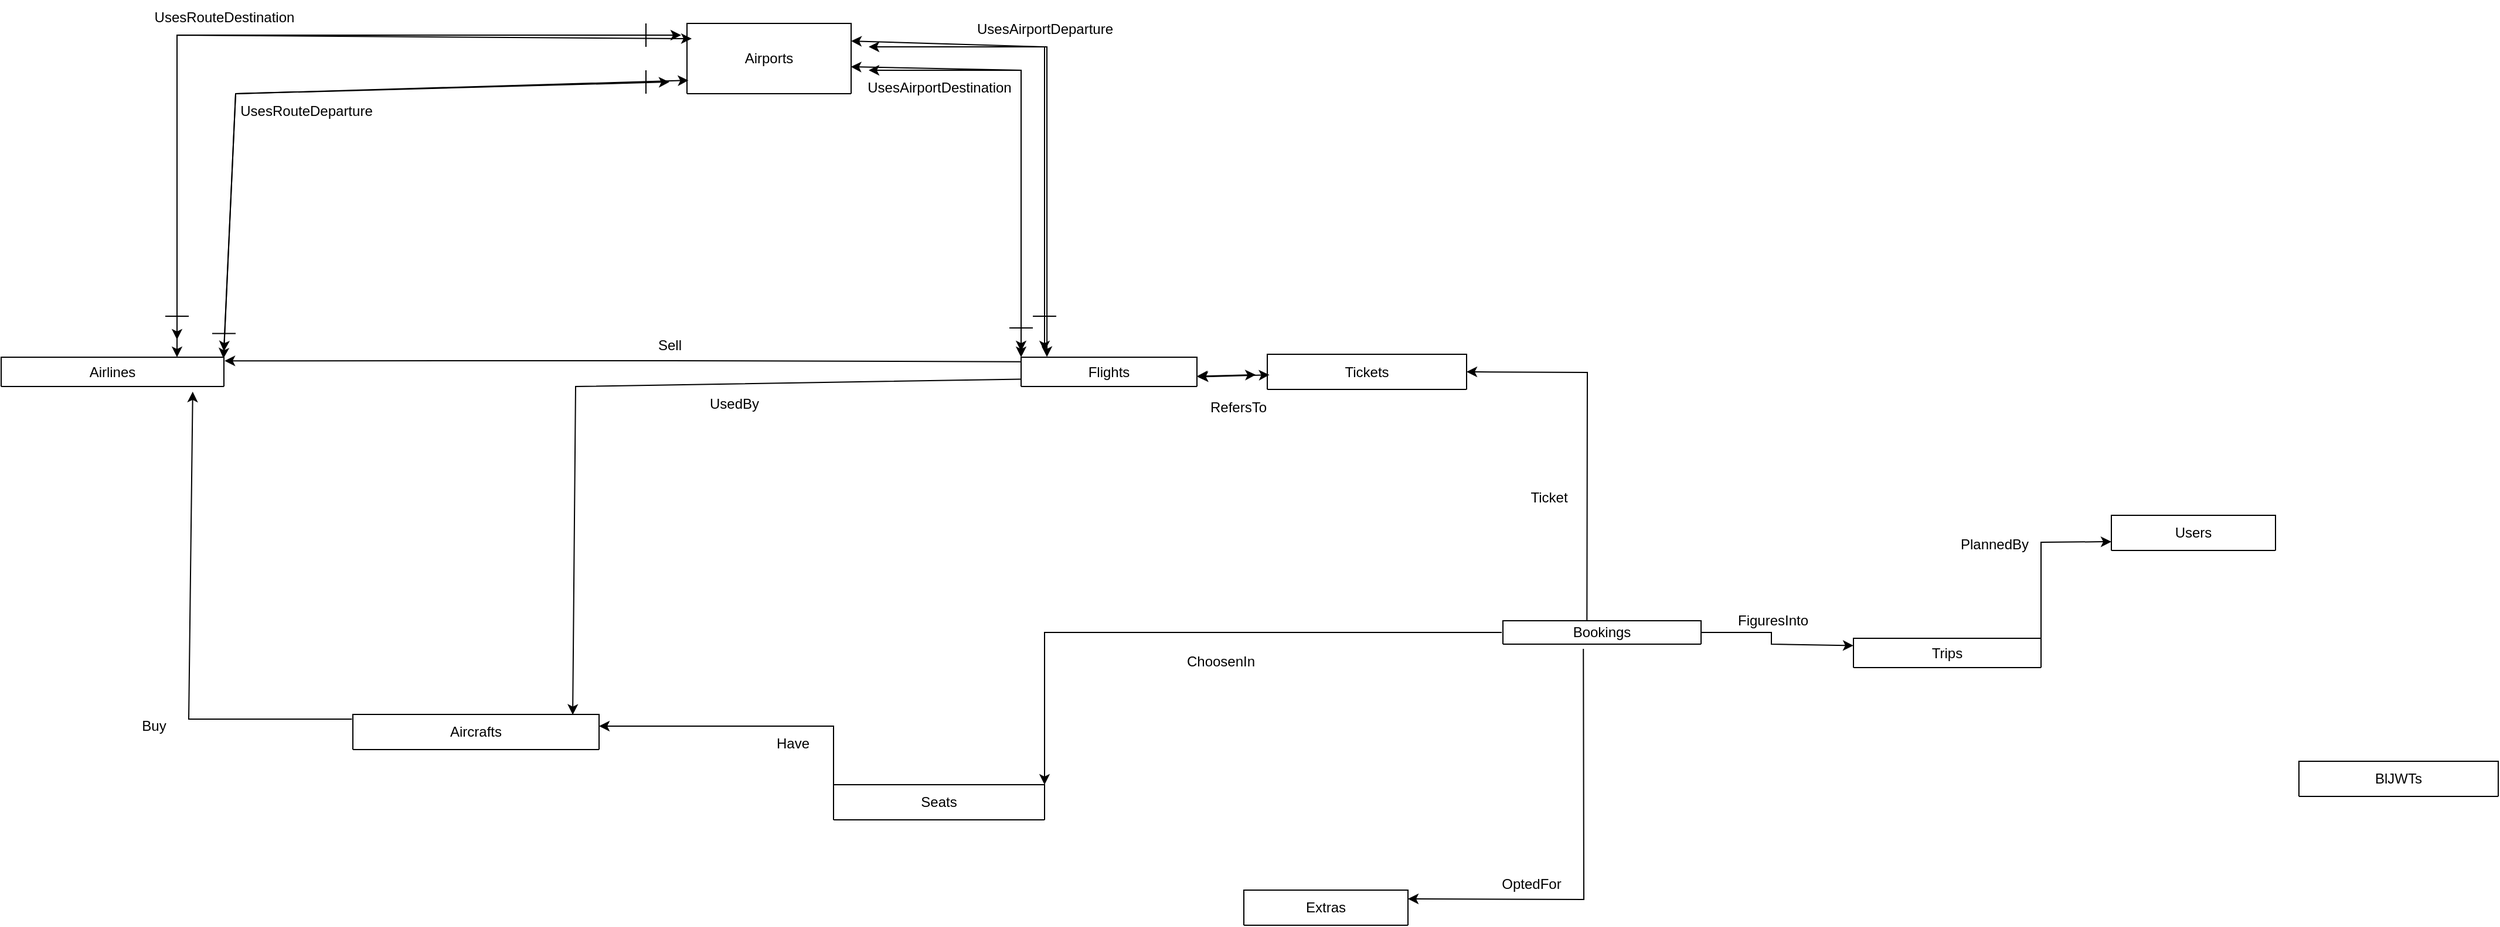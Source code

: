 <mxfile version="28.0.7">
  <diagram name="Pagina-1" id="pX6mvPdmHWL1DqITEzlt">
    <mxGraphModel dx="2047" dy="681" grid="1" gridSize="10" guides="1" tooltips="1" connect="1" arrows="1" fold="1" page="1" pageScale="1" pageWidth="827" pageHeight="1169" math="0" shadow="0">
      <root>
        <mxCell id="0" />
        <mxCell id="1" parent="0" />
        <mxCell id="3aQUeb-euFE-y9l26gwd-1" value="Airlines" style="swimlane;fontStyle=0;childLayout=stackLayout;horizontal=1;startSize=30;horizontalStack=0;resizeParent=1;resizeParentMax=0;resizeLast=0;collapsible=1;marginBottom=0;whiteSpace=wrap;html=1;" parent="1" vertex="1">
          <mxGeometry x="-270" y="315" width="190" height="25" as="geometry" />
        </mxCell>
        <mxCell id="3aQUeb-euFE-y9l26gwd-9" value="Users" style="swimlane;fontStyle=0;childLayout=stackLayout;horizontal=1;startSize=30;horizontalStack=0;resizeParent=1;resizeParentMax=0;resizeLast=0;collapsible=1;marginBottom=0;whiteSpace=wrap;html=1;" parent="1" vertex="1">
          <mxGeometry x="1530" y="450" width="140" height="30" as="geometry" />
        </mxCell>
        <mxCell id="3aQUeb-euFE-y9l26gwd-15" value="Tickets" style="swimlane;fontStyle=0;childLayout=stackLayout;horizontal=1;startSize=30;horizontalStack=0;resizeParent=1;resizeParentMax=0;resizeLast=0;collapsible=1;marginBottom=0;whiteSpace=wrap;html=1;" parent="1" vertex="1">
          <mxGeometry x="810" y="312.5" width="170" height="30" as="geometry" />
        </mxCell>
        <mxCell id="3aQUeb-euFE-y9l26gwd-26" value="Flights" style="swimlane;fontStyle=0;childLayout=stackLayout;horizontal=1;startSize=30;horizontalStack=0;resizeParent=1;resizeParentMax=0;resizeLast=0;collapsible=1;marginBottom=0;whiteSpace=wrap;html=1;" parent="1" vertex="1">
          <mxGeometry x="600" y="315" width="150" height="25" as="geometry" />
        </mxCell>
        <mxCell id="3aQUeb-euFE-y9l26gwd-33" value="Trips" style="swimlane;fontStyle=0;childLayout=stackLayout;horizontal=1;startSize=30;horizontalStack=0;resizeParent=1;resizeParentMax=0;resizeLast=0;collapsible=1;marginBottom=0;whiteSpace=wrap;html=1;" parent="1" vertex="1">
          <mxGeometry x="1310" y="555" width="160" height="25" as="geometry" />
        </mxCell>
        <mxCell id="3aQUeb-euFE-y9l26gwd-37" value="Seats" style="swimlane;fontStyle=0;childLayout=stackLayout;horizontal=1;startSize=30;horizontalStack=0;resizeParent=1;resizeParentMax=0;resizeLast=0;collapsible=1;marginBottom=0;whiteSpace=wrap;html=1;" parent="1" vertex="1">
          <mxGeometry x="440" y="680" width="180" height="30" as="geometry" />
        </mxCell>
        <mxCell id="3aQUeb-euFE-y9l26gwd-41" value="Extras" style="swimlane;fontStyle=0;childLayout=stackLayout;horizontal=1;startSize=30;horizontalStack=0;resizeParent=1;resizeParentMax=0;resizeLast=0;collapsible=1;marginBottom=0;whiteSpace=wrap;html=1;" parent="1" vertex="1">
          <mxGeometry x="790" y="770" width="140" height="30" as="geometry" />
        </mxCell>
        <mxCell id="3aQUeb-euFE-y9l26gwd-45" value="Aircrafts" style="swimlane;fontStyle=0;childLayout=stackLayout;horizontal=1;startSize=30;horizontalStack=0;resizeParent=1;resizeParentMax=0;resizeLast=0;collapsible=1;marginBottom=0;whiteSpace=wrap;html=1;" parent="1" vertex="1">
          <mxGeometry x="30" y="620" width="210" height="30" as="geometry" />
        </mxCell>
        <mxCell id="3aQUeb-euFE-y9l26gwd-64" value="Bookings" style="swimlane;fontStyle=0;childLayout=stackLayout;horizontal=1;startSize=20;horizontalStack=0;resizeParent=1;resizeParentMax=0;resizeLast=0;collapsible=1;marginBottom=0;whiteSpace=wrap;html=1;" parent="1" vertex="1">
          <mxGeometry x="1011" y="540" width="169" height="20" as="geometry" />
        </mxCell>
        <mxCell id="3aQUeb-euFE-y9l26gwd-77" value="BlJWTs" style="swimlane;fontStyle=0;childLayout=stackLayout;horizontal=1;startSize=30;horizontalStack=0;resizeParent=1;resizeParentMax=0;resizeLast=0;collapsible=1;marginBottom=0;whiteSpace=wrap;html=1;" parent="1" vertex="1">
          <mxGeometry x="1690" y="660" width="170" height="30" as="geometry" />
        </mxCell>
        <mxCell id="Vh7ybCmycij3RCht1qAK-20" value="Airports" style="swimlane;fontStyle=0;childLayout=stackLayout;horizontal=1;startSize=80;horizontalStack=0;resizeParent=1;resizeParentMax=0;resizeLast=0;collapsible=1;marginBottom=0;whiteSpace=wrap;html=1;" parent="1" vertex="1">
          <mxGeometry x="315" y="30" width="140" height="60" as="geometry" />
        </mxCell>
        <mxCell id="kgwtjrE0FstHuXd1rFe7-4" value="Buy" style="text;html=1;align=center;verticalAlign=middle;resizable=0;points=[];autosize=1;strokeColor=none;fillColor=none;" parent="1" vertex="1">
          <mxGeometry x="-160" y="615" width="40" height="30" as="geometry" />
        </mxCell>
        <mxCell id="kgwtjrE0FstHuXd1rFe7-5" value="Have" style="text;html=1;align=center;verticalAlign=middle;resizable=0;points=[];autosize=1;strokeColor=none;fillColor=none;" parent="1" vertex="1">
          <mxGeometry x="380" y="630" width="50" height="30" as="geometry" />
        </mxCell>
        <mxCell id="kgwtjrE0FstHuXd1rFe7-6" value="UsedBy" style="text;html=1;align=center;verticalAlign=middle;resizable=0;points=[];autosize=1;strokeColor=none;fillColor=none;" parent="1" vertex="1">
          <mxGeometry x="320" y="340" width="70" height="30" as="geometry" />
        </mxCell>
        <mxCell id="kgwtjrE0FstHuXd1rFe7-11" value="Sell" style="text;html=1;align=center;verticalAlign=middle;resizable=0;points=[];autosize=1;strokeColor=none;fillColor=none;" parent="1" vertex="1">
          <mxGeometry x="280" y="290" width="40" height="30" as="geometry" />
        </mxCell>
        <mxCell id="kgwtjrE0FstHuXd1rFe7-14" value="RefersTo" style="text;html=1;align=center;verticalAlign=middle;resizable=0;points=[];autosize=1;strokeColor=none;fillColor=none;" parent="1" vertex="1">
          <mxGeometry x="750.15" y="343" width="70" height="30" as="geometry" />
        </mxCell>
        <mxCell id="kgwtjrE0FstHuXd1rFe7-17" value="Ticket" style="text;html=1;align=center;verticalAlign=middle;resizable=0;points=[];autosize=1;strokeColor=none;fillColor=none;" parent="1" vertex="1">
          <mxGeometry x="1020" y="420" width="60" height="30" as="geometry" />
        </mxCell>
        <mxCell id="kgwtjrE0FstHuXd1rFe7-18" value="FiguresInto" style="text;html=1;align=center;verticalAlign=middle;resizable=0;points=[];autosize=1;strokeColor=none;fillColor=none;" parent="1" vertex="1">
          <mxGeometry x="1201" y="525" width="80" height="30" as="geometry" />
        </mxCell>
        <mxCell id="kgwtjrE0FstHuXd1rFe7-19" value="PlannedBy" style="text;html=1;align=center;verticalAlign=middle;resizable=0;points=[];autosize=1;strokeColor=none;fillColor=none;" parent="1" vertex="1">
          <mxGeometry x="1390" y="460" width="80" height="30" as="geometry" />
        </mxCell>
        <mxCell id="MIx22FfydVjEeft8OLp_-5" value="" style="endArrow=classic;startArrow=classic;html=1;rounded=0;exitX=0.998;exitY=0.041;exitDx=0;exitDy=0;exitPerimeter=0;entryX=-0.027;entryY=-0.046;entryDx=0;entryDy=0;entryPerimeter=0;" parent="1" source="3aQUeb-euFE-y9l26gwd-1" edge="1">
          <mxGeometry width="50" height="50" relative="1" as="geometry">
            <mxPoint x="160" y="280" as="sourcePoint" />
            <mxPoint x="316.22" y="78.62" as="targetPoint" />
            <Array as="points">
              <mxPoint x="-70" y="90" />
            </Array>
          </mxGeometry>
        </mxCell>
        <mxCell id="MIx22FfydVjEeft8OLp_-6" value="" style="endArrow=classic;startArrow=classic;html=1;rounded=0;" parent="1" edge="1">
          <mxGeometry width="50" height="50" relative="1" as="geometry">
            <mxPoint x="-80" y="310" as="sourcePoint" />
            <mxPoint x="300" y="80" as="targetPoint" />
            <Array as="points">
              <mxPoint x="-70" y="90" />
            </Array>
          </mxGeometry>
        </mxCell>
        <mxCell id="MIx22FfydVjEeft8OLp_-7" value="" style="endArrow=classic;startArrow=classic;html=1;rounded=0;exitX=0.998;exitY=0.041;exitDx=0;exitDy=0;exitPerimeter=0;entryX=-0.007;entryY=0.075;entryDx=0;entryDy=0;entryPerimeter=0;" parent="1" edge="1">
          <mxGeometry width="50" height="50" relative="1" as="geometry">
            <mxPoint x="-120" y="315" as="sourcePoint" />
            <mxPoint x="319.02" y="43" as="targetPoint" />
            <Array as="points">
              <mxPoint x="-120" y="40" />
            </Array>
          </mxGeometry>
        </mxCell>
        <mxCell id="MIx22FfydVjEeft8OLp_-8" value="" style="endArrow=classic;startArrow=classic;html=1;rounded=0;" parent="1" edge="1">
          <mxGeometry width="50" height="50" relative="1" as="geometry">
            <mxPoint x="-120" y="300" as="sourcePoint" />
            <mxPoint x="310" y="40" as="targetPoint" />
            <Array as="points">
              <mxPoint x="-120" y="40" />
            </Array>
          </mxGeometry>
        </mxCell>
        <mxCell id="MIx22FfydVjEeft8OLp_-9" value="UsesRouteDestination" style="text;html=1;align=center;verticalAlign=middle;resizable=0;points=[];autosize=1;strokeColor=none;fillColor=none;" parent="1" vertex="1">
          <mxGeometry x="-150" y="10" width="140" height="30" as="geometry" />
        </mxCell>
        <mxCell id="MIx22FfydVjEeft8OLp_-10" value="" style="endArrow=classic;startArrow=classic;html=1;rounded=0;exitX=1;exitY=0.25;exitDx=0;exitDy=0;" parent="1" source="Vh7ybCmycij3RCht1qAK-20" edge="1">
          <mxGeometry width="50" height="50" relative="1" as="geometry">
            <mxPoint x="460.42" y="207.44" as="sourcePoint" />
            <mxPoint x="620" y="310" as="targetPoint" />
            <Array as="points">
              <mxPoint x="620" y="50" />
            </Array>
          </mxGeometry>
        </mxCell>
        <mxCell id="MIx22FfydVjEeft8OLp_-11" value="" style="endArrow=classic;startArrow=classic;html=1;rounded=0;entryX=0.147;entryY=-0.008;entryDx=0;entryDy=0;entryPerimeter=0;" parent="1" target="3aQUeb-euFE-y9l26gwd-26" edge="1">
          <mxGeometry width="50" height="50" relative="1" as="geometry">
            <mxPoint x="470" y="50" as="sourcePoint" />
            <mxPoint x="846" y="-34" as="targetPoint" />
            <Array as="points">
              <mxPoint x="622" y="50" />
            </Array>
          </mxGeometry>
        </mxCell>
        <mxCell id="MIx22FfydVjEeft8OLp_-12" value="" style="endArrow=classic;startArrow=classic;html=1;rounded=0;entryX=0;entryY=0;entryDx=0;entryDy=0;" parent="1" target="3aQUeb-euFE-y9l26gwd-26" edge="1">
          <mxGeometry width="50" height="50" relative="1" as="geometry">
            <mxPoint x="470" y="70" as="sourcePoint" />
            <mxPoint x="600" y="310" as="targetPoint" />
            <Array as="points">
              <mxPoint x="600" y="70" />
            </Array>
          </mxGeometry>
        </mxCell>
        <mxCell id="MIx22FfydVjEeft8OLp_-13" value="" style="endArrow=classic;startArrow=classic;html=1;rounded=0;exitX=0.998;exitY=0.617;exitDx=0;exitDy=0;exitPerimeter=0;" parent="1" edge="1" source="Vh7ybCmycij3RCht1qAK-20">
          <mxGeometry width="50" height="50" relative="1" as="geometry">
            <mxPoint x="470" y="240" as="sourcePoint" />
            <mxPoint x="600" y="310" as="targetPoint" />
            <Array as="points">
              <mxPoint x="600" y="70" />
            </Array>
          </mxGeometry>
        </mxCell>
        <mxCell id="MIx22FfydVjEeft8OLp_-14" value="UsesRouteDeparture" style="text;html=1;align=center;verticalAlign=middle;resizable=0;points=[];autosize=1;strokeColor=none;fillColor=none;" parent="1" vertex="1">
          <mxGeometry x="-80" y="90" width="140" height="30" as="geometry" />
        </mxCell>
        <mxCell id="MIx22FfydVjEeft8OLp_-15" value="UsesAirportDeparture" style="text;html=1;align=center;verticalAlign=middle;resizable=0;points=[];autosize=1;strokeColor=none;fillColor=none;" parent="1" vertex="1">
          <mxGeometry x="550" y="20" width="140" height="30" as="geometry" />
        </mxCell>
        <mxCell id="MIx22FfydVjEeft8OLp_-16" value="UsesAirportDestination" style="text;html=1;align=center;verticalAlign=middle;resizable=0;points=[];autosize=1;strokeColor=none;fillColor=none;" parent="1" vertex="1">
          <mxGeometry x="455" y="70" width="150" height="30" as="geometry" />
        </mxCell>
        <mxCell id="MIx22FfydVjEeft8OLp_-17" value="" style="endArrow=none;html=1;rounded=0;" parent="1" edge="1">
          <mxGeometry width="50" height="50" relative="1" as="geometry">
            <mxPoint x="-110" y="280" as="sourcePoint" />
            <mxPoint x="-130" y="280" as="targetPoint" />
          </mxGeometry>
        </mxCell>
        <mxCell id="MIx22FfydVjEeft8OLp_-18" value="" style="endArrow=none;html=1;rounded=0;" parent="1" edge="1">
          <mxGeometry width="50" height="50" relative="1" as="geometry">
            <mxPoint x="280" y="50" as="sourcePoint" />
            <mxPoint x="280" y="30" as="targetPoint" />
          </mxGeometry>
        </mxCell>
        <mxCell id="MIx22FfydVjEeft8OLp_-19" value="" style="endArrow=none;html=1;rounded=0;" parent="1" edge="1">
          <mxGeometry width="50" height="50" relative="1" as="geometry">
            <mxPoint x="-70" y="294.73" as="sourcePoint" />
            <mxPoint x="-90" y="294.73" as="targetPoint" />
          </mxGeometry>
        </mxCell>
        <mxCell id="MIx22FfydVjEeft8OLp_-20" value="" style="endArrow=none;html=1;rounded=0;" parent="1" edge="1">
          <mxGeometry width="50" height="50" relative="1" as="geometry">
            <mxPoint x="280" y="90" as="sourcePoint" />
            <mxPoint x="280" y="70" as="targetPoint" />
          </mxGeometry>
        </mxCell>
        <mxCell id="MIx22FfydVjEeft8OLp_-21" value="" style="endArrow=none;html=1;rounded=0;" parent="1" edge="1">
          <mxGeometry width="50" height="50" relative="1" as="geometry">
            <mxPoint x="590" y="290" as="sourcePoint" />
            <mxPoint x="610" y="290" as="targetPoint" />
          </mxGeometry>
        </mxCell>
        <mxCell id="MIx22FfydVjEeft8OLp_-22" value="" style="endArrow=none;html=1;rounded=0;" parent="1" edge="1">
          <mxGeometry width="50" height="50" relative="1" as="geometry">
            <mxPoint x="610" y="280" as="sourcePoint" />
            <mxPoint x="630" y="280" as="targetPoint" />
          </mxGeometry>
        </mxCell>
        <mxCell id="MIx22FfydVjEeft8OLp_-32" value="" style="endArrow=classic;startArrow=classic;html=1;rounded=0;entryX=0.01;entryY=0.836;entryDx=0;entryDy=0;entryPerimeter=0;exitX=1.003;exitY=0.395;exitDx=0;exitDy=0;exitPerimeter=0;" parent="1" edge="1">
          <mxGeometry width="50" height="50" relative="1" as="geometry">
            <mxPoint x="750.6" y="331.85" as="sourcePoint" />
            <mxPoint x="811.85" y="330.08" as="targetPoint" />
          </mxGeometry>
        </mxCell>
        <mxCell id="MIx22FfydVjEeft8OLp_-48" value="" style="endArrow=classic;startArrow=classic;html=1;rounded=0;exitX=0.999;exitY=0.376;exitDx=0;exitDy=0;exitPerimeter=0;" parent="1" edge="1">
          <mxGeometry width="50" height="50" relative="1" as="geometry">
            <mxPoint x="750.0" y="331.28" as="sourcePoint" />
            <mxPoint x="800.15" y="330" as="targetPoint" />
          </mxGeometry>
        </mxCell>
        <mxCell id="2JOPCuXI-Rg_1ET08u15-1" value="" style="endArrow=classic;html=1;rounded=0;entryX=1.003;entryY=0.123;entryDx=0;entryDy=0;entryPerimeter=0;exitX=0;exitY=0.154;exitDx=0;exitDy=0;exitPerimeter=0;" edge="1" parent="1" source="3aQUeb-euFE-y9l26gwd-26" target="3aQUeb-euFE-y9l26gwd-1">
          <mxGeometry width="50" height="50" relative="1" as="geometry">
            <mxPoint x="190" y="450" as="sourcePoint" />
            <mxPoint x="240" y="400" as="targetPoint" />
            <Array as="points">
              <mxPoint x="300" y="318" />
            </Array>
          </mxGeometry>
        </mxCell>
        <mxCell id="2JOPCuXI-Rg_1ET08u15-2" value="" style="endArrow=classic;html=1;rounded=0;entryX=0.86;entryY=1.177;entryDx=0;entryDy=0;entryPerimeter=0;exitX=-0.004;exitY=0.133;exitDx=0;exitDy=0;exitPerimeter=0;" edge="1" parent="1" source="3aQUeb-euFE-y9l26gwd-45" target="3aQUeb-euFE-y9l26gwd-1">
          <mxGeometry width="50" height="50" relative="1" as="geometry">
            <mxPoint x="120" y="610" as="sourcePoint" />
            <mxPoint x="20" y="480" as="targetPoint" />
            <Array as="points">
              <mxPoint x="-110" y="624" />
            </Array>
          </mxGeometry>
        </mxCell>
        <mxCell id="2JOPCuXI-Rg_1ET08u15-3" value="" style="endArrow=classic;html=1;rounded=0;exitX=0;exitY=0.75;exitDx=0;exitDy=0;entryX=0.893;entryY=0.011;entryDx=0;entryDy=0;entryPerimeter=0;" edge="1" parent="1" source="3aQUeb-euFE-y9l26gwd-26" target="3aQUeb-euFE-y9l26gwd-45">
          <mxGeometry width="50" height="50" relative="1" as="geometry">
            <mxPoint x="330" y="590" as="sourcePoint" />
            <mxPoint x="380" y="540" as="targetPoint" />
            <Array as="points">
              <mxPoint x="220" y="340" />
            </Array>
          </mxGeometry>
        </mxCell>
        <mxCell id="2JOPCuXI-Rg_1ET08u15-4" value="" style="endArrow=classic;html=1;rounded=0;exitX=0;exitY=0;exitDx=0;exitDy=0;entryX=1;entryY=0;entryDx=0;entryDy=0;" edge="1" parent="1">
          <mxGeometry width="50" height="50" relative="1" as="geometry">
            <mxPoint x="440" y="690" as="sourcePoint" />
            <mxPoint x="240" y="630" as="targetPoint" />
            <Array as="points">
              <mxPoint x="440" y="630" />
            </Array>
          </mxGeometry>
        </mxCell>
        <mxCell id="2JOPCuXI-Rg_1ET08u15-6" value="" style="endArrow=classic;html=1;rounded=0;entryX=1;entryY=0;entryDx=0;entryDy=0;" edge="1" parent="1" target="3aQUeb-euFE-y9l26gwd-37">
          <mxGeometry width="50" height="50" relative="1" as="geometry">
            <mxPoint x="1010" y="550" as="sourcePoint" />
            <mxPoint x="640" y="570" as="targetPoint" />
            <Array as="points">
              <mxPoint x="620" y="550" />
            </Array>
          </mxGeometry>
        </mxCell>
        <mxCell id="2JOPCuXI-Rg_1ET08u15-7" value="ChoosenIn" style="text;html=1;align=center;verticalAlign=middle;resizable=0;points=[];autosize=1;strokeColor=none;fillColor=none;" vertex="1" parent="1">
          <mxGeometry x="730" y="560" width="80" height="30" as="geometry" />
        </mxCell>
        <mxCell id="2JOPCuXI-Rg_1ET08u15-8" value="" style="endArrow=classic;html=1;rounded=0;entryX=1;entryY=0.5;entryDx=0;entryDy=0;exitX=0.424;exitY=-0.023;exitDx=0;exitDy=0;exitPerimeter=0;" edge="1" parent="1" source="3aQUeb-euFE-y9l26gwd-64" target="3aQUeb-euFE-y9l26gwd-15">
          <mxGeometry width="50" height="50" relative="1" as="geometry">
            <mxPoint x="950" y="510" as="sourcePoint" />
            <mxPoint x="977.45" y="360.63" as="targetPoint" />
            <Array as="points">
              <mxPoint x="1083" y="328" />
            </Array>
          </mxGeometry>
        </mxCell>
        <mxCell id="2JOPCuXI-Rg_1ET08u15-10" value="" style="endArrow=classic;html=1;rounded=0;exitX=0.406;exitY=1.2;exitDx=0;exitDy=0;exitPerimeter=0;entryX=1;entryY=0.25;entryDx=0;entryDy=0;" edge="1" parent="1" source="3aQUeb-euFE-y9l26gwd-64" target="3aQUeb-euFE-y9l26gwd-41">
          <mxGeometry width="50" height="50" relative="1" as="geometry">
            <mxPoint x="1090" y="650" as="sourcePoint" />
            <mxPoint x="930" y="772" as="targetPoint" />
            <Array as="points">
              <mxPoint x="1080" y="778" />
            </Array>
          </mxGeometry>
        </mxCell>
        <mxCell id="2JOPCuXI-Rg_1ET08u15-12" value="" style="endArrow=classic;html=1;rounded=0;exitX=1;exitY=0.5;exitDx=0;exitDy=0;entryX=0;entryY=0.25;entryDx=0;entryDy=0;" edge="1" parent="1" source="3aQUeb-euFE-y9l26gwd-64" target="3aQUeb-euFE-y9l26gwd-33">
          <mxGeometry width="50" height="50" relative="1" as="geometry">
            <mxPoint x="1190" y="580" as="sourcePoint" />
            <mxPoint x="1350" y="550" as="targetPoint" />
            <Array as="points">
              <mxPoint x="1240" y="550" />
              <mxPoint x="1240" y="560" />
            </Array>
          </mxGeometry>
        </mxCell>
        <mxCell id="2JOPCuXI-Rg_1ET08u15-13" value="" style="endArrow=classic;html=1;rounded=0;entryX=0;entryY=0.75;entryDx=0;entryDy=0;exitX=1;exitY=0;exitDx=0;exitDy=0;" edge="1" parent="1" source="3aQUeb-euFE-y9l26gwd-33" target="3aQUeb-euFE-y9l26gwd-9">
          <mxGeometry width="50" height="50" relative="1" as="geometry">
            <mxPoint x="1470" y="550" as="sourcePoint" />
            <mxPoint x="1510" y="475" as="targetPoint" />
            <Array as="points">
              <mxPoint x="1470" y="473" />
            </Array>
          </mxGeometry>
        </mxCell>
        <mxCell id="2JOPCuXI-Rg_1ET08u15-14" value="OptedFor" style="text;html=1;align=center;verticalAlign=middle;resizable=0;points=[];autosize=1;strokeColor=none;fillColor=none;" vertex="1" parent="1">
          <mxGeometry x="1000" y="750" width="70" height="30" as="geometry" />
        </mxCell>
      </root>
    </mxGraphModel>
  </diagram>
</mxfile>
